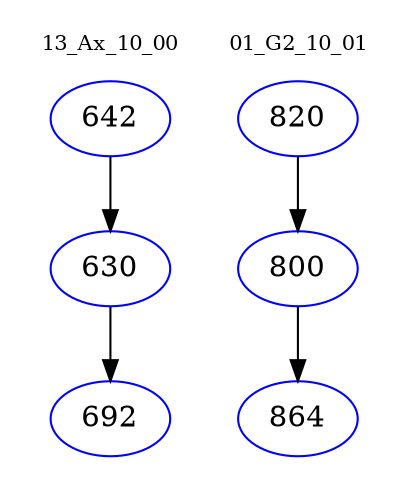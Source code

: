 digraph{
subgraph cluster_0 {
color = white
label = "13_Ax_10_00";
fontsize=10;
T0_642 [label="642", color="blue"]
T0_642 -> T0_630 [color="black"]
T0_630 [label="630", color="blue"]
T0_630 -> T0_692 [color="black"]
T0_692 [label="692", color="blue"]
}
subgraph cluster_1 {
color = white
label = "01_G2_10_01";
fontsize=10;
T1_820 [label="820", color="blue"]
T1_820 -> T1_800 [color="black"]
T1_800 [label="800", color="blue"]
T1_800 -> T1_864 [color="black"]
T1_864 [label="864", color="blue"]
}
}

